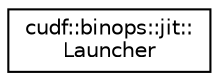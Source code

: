 digraph "Graphical Class Hierarchy"
{
  edge [fontname="Helvetica",fontsize="10",labelfontname="Helvetica",labelfontsize="10"];
  node [fontname="Helvetica",fontsize="10",shape=record];
  rankdir="LR";
  Node0 [label="cudf::binops::jit::\lLauncher",height=0.2,width=0.4,color="black", fillcolor="white", style="filled",URL="$classcudf_1_1binops_1_1jit_1_1Launcher.html",tooltip="Class used to handle compilation and execution of JIT kernels. "];
}
